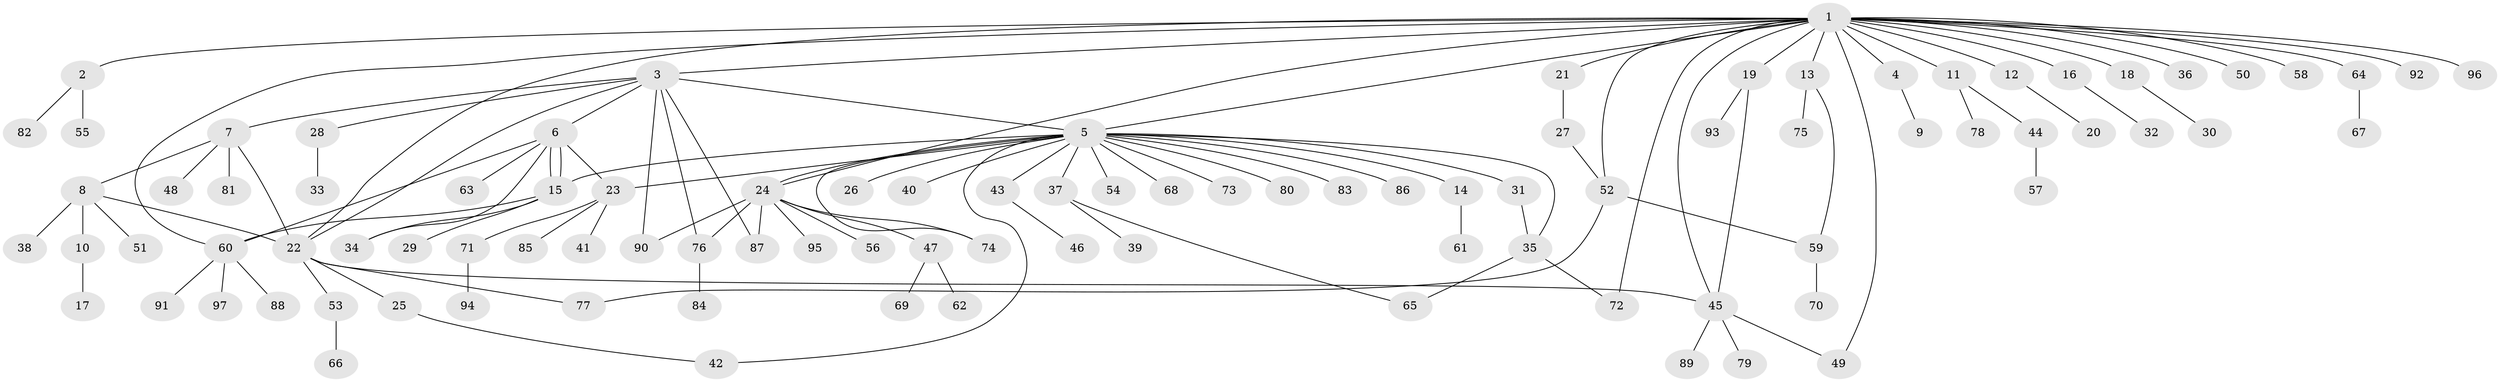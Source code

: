 // Generated by graph-tools (version 1.1) at 2025/49/03/09/25 03:49:56]
// undirected, 97 vertices, 121 edges
graph export_dot {
graph [start="1"]
  node [color=gray90,style=filled];
  1;
  2;
  3;
  4;
  5;
  6;
  7;
  8;
  9;
  10;
  11;
  12;
  13;
  14;
  15;
  16;
  17;
  18;
  19;
  20;
  21;
  22;
  23;
  24;
  25;
  26;
  27;
  28;
  29;
  30;
  31;
  32;
  33;
  34;
  35;
  36;
  37;
  38;
  39;
  40;
  41;
  42;
  43;
  44;
  45;
  46;
  47;
  48;
  49;
  50;
  51;
  52;
  53;
  54;
  55;
  56;
  57;
  58;
  59;
  60;
  61;
  62;
  63;
  64;
  65;
  66;
  67;
  68;
  69;
  70;
  71;
  72;
  73;
  74;
  75;
  76;
  77;
  78;
  79;
  80;
  81;
  82;
  83;
  84;
  85;
  86;
  87;
  88;
  89;
  90;
  91;
  92;
  93;
  94;
  95;
  96;
  97;
  1 -- 2;
  1 -- 3;
  1 -- 4;
  1 -- 5;
  1 -- 11;
  1 -- 12;
  1 -- 13;
  1 -- 16;
  1 -- 18;
  1 -- 19;
  1 -- 21;
  1 -- 22;
  1 -- 24;
  1 -- 36;
  1 -- 45;
  1 -- 49;
  1 -- 50;
  1 -- 52;
  1 -- 58;
  1 -- 60;
  1 -- 64;
  1 -- 72;
  1 -- 92;
  1 -- 96;
  2 -- 55;
  2 -- 82;
  3 -- 5;
  3 -- 6;
  3 -- 7;
  3 -- 22;
  3 -- 28;
  3 -- 76;
  3 -- 87;
  3 -- 90;
  4 -- 9;
  5 -- 14;
  5 -- 15;
  5 -- 23;
  5 -- 24;
  5 -- 26;
  5 -- 31;
  5 -- 35;
  5 -- 37;
  5 -- 40;
  5 -- 42;
  5 -- 43;
  5 -- 54;
  5 -- 68;
  5 -- 73;
  5 -- 74;
  5 -- 80;
  5 -- 83;
  5 -- 86;
  6 -- 15;
  6 -- 15;
  6 -- 23;
  6 -- 34;
  6 -- 60;
  6 -- 63;
  7 -- 8;
  7 -- 22;
  7 -- 48;
  7 -- 81;
  8 -- 10;
  8 -- 22;
  8 -- 38;
  8 -- 51;
  10 -- 17;
  11 -- 44;
  11 -- 78;
  12 -- 20;
  13 -- 59;
  13 -- 75;
  14 -- 61;
  15 -- 29;
  15 -- 34;
  15 -- 60;
  16 -- 32;
  18 -- 30;
  19 -- 45;
  19 -- 93;
  21 -- 27;
  22 -- 25;
  22 -- 45;
  22 -- 53;
  22 -- 77;
  23 -- 41;
  23 -- 71;
  23 -- 85;
  24 -- 47;
  24 -- 56;
  24 -- 74;
  24 -- 76;
  24 -- 87;
  24 -- 90;
  24 -- 95;
  25 -- 42;
  27 -- 52;
  28 -- 33;
  31 -- 35;
  35 -- 65;
  35 -- 72;
  37 -- 39;
  37 -- 65;
  43 -- 46;
  44 -- 57;
  45 -- 49;
  45 -- 79;
  45 -- 89;
  47 -- 62;
  47 -- 69;
  52 -- 59;
  52 -- 77;
  53 -- 66;
  59 -- 70;
  60 -- 88;
  60 -- 91;
  60 -- 97;
  64 -- 67;
  71 -- 94;
  76 -- 84;
}
